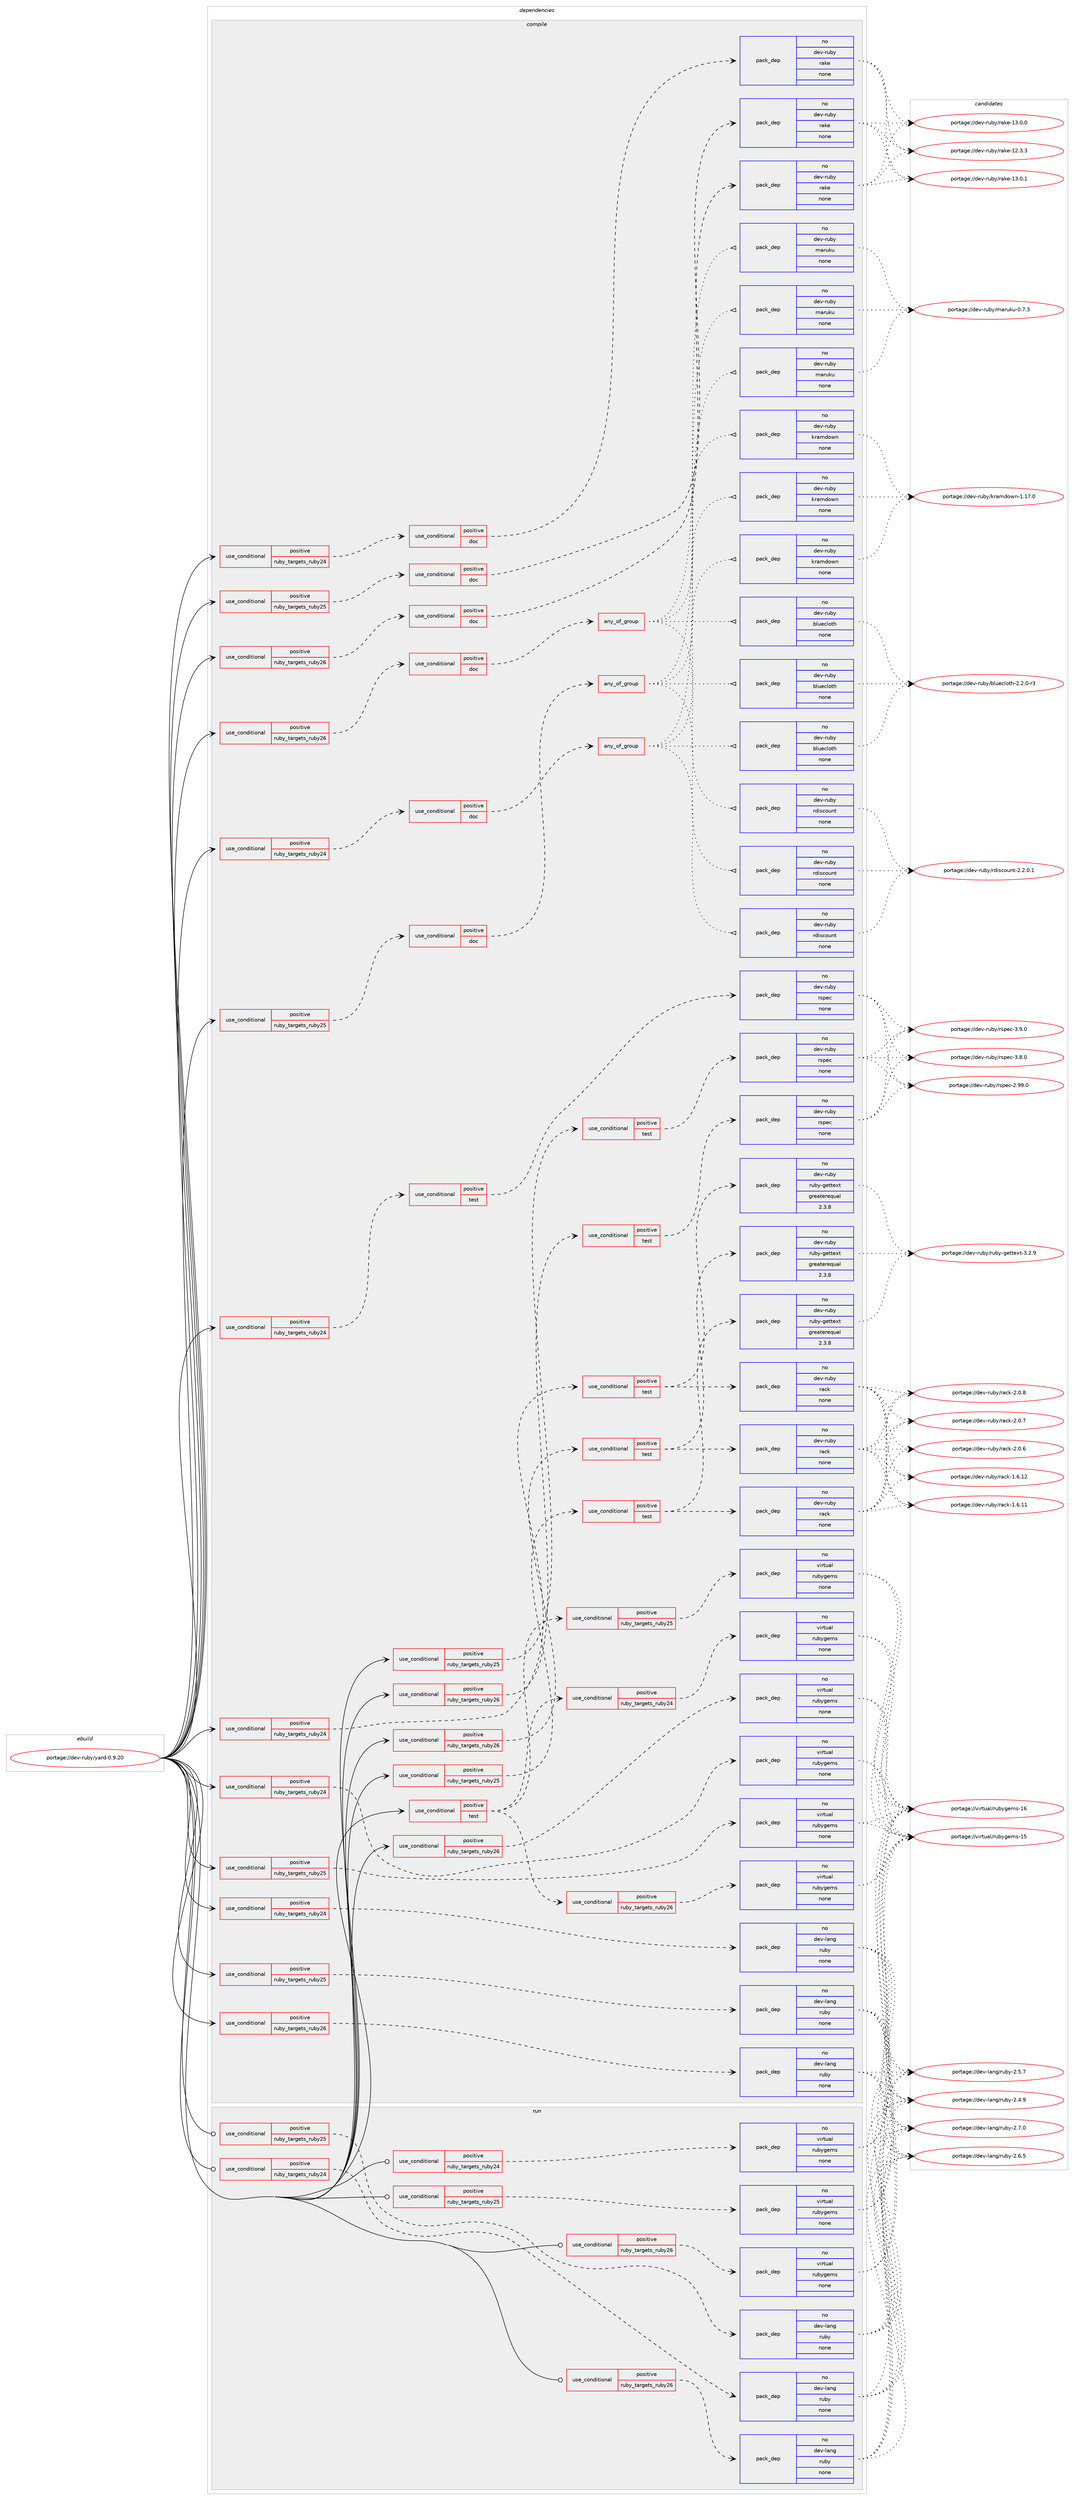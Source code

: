 digraph prolog {

# *************
# Graph options
# *************

newrank=true;
concentrate=true;
compound=true;
graph [rankdir=LR,fontname=Helvetica,fontsize=10,ranksep=1.5];#, ranksep=2.5, nodesep=0.2];
edge  [arrowhead=vee];
node  [fontname=Helvetica,fontsize=10];

# **********
# The ebuild
# **********

subgraph cluster_leftcol {
color=gray;
rank=same;
label=<<i>ebuild</i>>;
id [label="portage://dev-ruby/yard-0.9.20", color=red, width=4, href="../dev-ruby/yard-0.9.20.svg"];
}

# ****************
# The dependencies
# ****************

subgraph cluster_midcol {
color=gray;
label=<<i>dependencies</i>>;
subgraph cluster_compile {
fillcolor="#eeeeee";
style=filled;
label=<<i>compile</i>>;
subgraph cond64117 {
dependency309591 [label=<<TABLE BORDER="0" CELLBORDER="1" CELLSPACING="0" CELLPADDING="4"><TR><TD ROWSPAN="3" CELLPADDING="10">use_conditional</TD></TR><TR><TD>positive</TD></TR><TR><TD>ruby_targets_ruby24</TD></TR></TABLE>>, shape=none, color=red];
subgraph cond64118 {
dependency309592 [label=<<TABLE BORDER="0" CELLBORDER="1" CELLSPACING="0" CELLPADDING="4"><TR><TD ROWSPAN="3" CELLPADDING="10">use_conditional</TD></TR><TR><TD>positive</TD></TR><TR><TD>doc</TD></TR></TABLE>>, shape=none, color=red];
subgraph any4524 {
dependency309593 [label=<<TABLE BORDER="0" CELLBORDER="1" CELLSPACING="0" CELLPADDING="4"><TR><TD CELLPADDING="10">any_of_group</TD></TR></TABLE>>, shape=none, color=red];subgraph pack240746 {
dependency309594 [label=<<TABLE BORDER="0" CELLBORDER="1" CELLSPACING="0" CELLPADDING="4" WIDTH="220"><TR><TD ROWSPAN="6" CELLPADDING="30">pack_dep</TD></TR><TR><TD WIDTH="110">no</TD></TR><TR><TD>dev-ruby</TD></TR><TR><TD>maruku</TD></TR><TR><TD>none</TD></TR><TR><TD></TD></TR></TABLE>>, shape=none, color=blue];
}
dependency309593:e -> dependency309594:w [weight=20,style="dotted",arrowhead="oinv"];
subgraph pack240747 {
dependency309595 [label=<<TABLE BORDER="0" CELLBORDER="1" CELLSPACING="0" CELLPADDING="4" WIDTH="220"><TR><TD ROWSPAN="6" CELLPADDING="30">pack_dep</TD></TR><TR><TD WIDTH="110">no</TD></TR><TR><TD>dev-ruby</TD></TR><TR><TD>rdiscount</TD></TR><TR><TD>none</TD></TR><TR><TD></TD></TR></TABLE>>, shape=none, color=blue];
}
dependency309593:e -> dependency309595:w [weight=20,style="dotted",arrowhead="oinv"];
subgraph pack240748 {
dependency309596 [label=<<TABLE BORDER="0" CELLBORDER="1" CELLSPACING="0" CELLPADDING="4" WIDTH="220"><TR><TD ROWSPAN="6" CELLPADDING="30">pack_dep</TD></TR><TR><TD WIDTH="110">no</TD></TR><TR><TD>dev-ruby</TD></TR><TR><TD>bluecloth</TD></TR><TR><TD>none</TD></TR><TR><TD></TD></TR></TABLE>>, shape=none, color=blue];
}
dependency309593:e -> dependency309596:w [weight=20,style="dotted",arrowhead="oinv"];
subgraph pack240749 {
dependency309597 [label=<<TABLE BORDER="0" CELLBORDER="1" CELLSPACING="0" CELLPADDING="4" WIDTH="220"><TR><TD ROWSPAN="6" CELLPADDING="30">pack_dep</TD></TR><TR><TD WIDTH="110">no</TD></TR><TR><TD>dev-ruby</TD></TR><TR><TD>kramdown</TD></TR><TR><TD>none</TD></TR><TR><TD></TD></TR></TABLE>>, shape=none, color=blue];
}
dependency309593:e -> dependency309597:w [weight=20,style="dotted",arrowhead="oinv"];
}
dependency309592:e -> dependency309593:w [weight=20,style="dashed",arrowhead="vee"];
}
dependency309591:e -> dependency309592:w [weight=20,style="dashed",arrowhead="vee"];
}
id:e -> dependency309591:w [weight=20,style="solid",arrowhead="vee"];
subgraph cond64119 {
dependency309598 [label=<<TABLE BORDER="0" CELLBORDER="1" CELLSPACING="0" CELLPADDING="4"><TR><TD ROWSPAN="3" CELLPADDING="10">use_conditional</TD></TR><TR><TD>positive</TD></TR><TR><TD>ruby_targets_ruby24</TD></TR></TABLE>>, shape=none, color=red];
subgraph cond64120 {
dependency309599 [label=<<TABLE BORDER="0" CELLBORDER="1" CELLSPACING="0" CELLPADDING="4"><TR><TD ROWSPAN="3" CELLPADDING="10">use_conditional</TD></TR><TR><TD>positive</TD></TR><TR><TD>doc</TD></TR></TABLE>>, shape=none, color=red];
subgraph pack240750 {
dependency309600 [label=<<TABLE BORDER="0" CELLBORDER="1" CELLSPACING="0" CELLPADDING="4" WIDTH="220"><TR><TD ROWSPAN="6" CELLPADDING="30">pack_dep</TD></TR><TR><TD WIDTH="110">no</TD></TR><TR><TD>dev-ruby</TD></TR><TR><TD>rake</TD></TR><TR><TD>none</TD></TR><TR><TD></TD></TR></TABLE>>, shape=none, color=blue];
}
dependency309599:e -> dependency309600:w [weight=20,style="dashed",arrowhead="vee"];
}
dependency309598:e -> dependency309599:w [weight=20,style="dashed",arrowhead="vee"];
}
id:e -> dependency309598:w [weight=20,style="solid",arrowhead="vee"];
subgraph cond64121 {
dependency309601 [label=<<TABLE BORDER="0" CELLBORDER="1" CELLSPACING="0" CELLPADDING="4"><TR><TD ROWSPAN="3" CELLPADDING="10">use_conditional</TD></TR><TR><TD>positive</TD></TR><TR><TD>ruby_targets_ruby24</TD></TR></TABLE>>, shape=none, color=red];
subgraph cond64122 {
dependency309602 [label=<<TABLE BORDER="0" CELLBORDER="1" CELLSPACING="0" CELLPADDING="4"><TR><TD ROWSPAN="3" CELLPADDING="10">use_conditional</TD></TR><TR><TD>positive</TD></TR><TR><TD>test</TD></TR></TABLE>>, shape=none, color=red];
subgraph pack240751 {
dependency309603 [label=<<TABLE BORDER="0" CELLBORDER="1" CELLSPACING="0" CELLPADDING="4" WIDTH="220"><TR><TD ROWSPAN="6" CELLPADDING="30">pack_dep</TD></TR><TR><TD WIDTH="110">no</TD></TR><TR><TD>dev-ruby</TD></TR><TR><TD>rspec</TD></TR><TR><TD>none</TD></TR><TR><TD></TD></TR></TABLE>>, shape=none, color=blue];
}
dependency309602:e -> dependency309603:w [weight=20,style="dashed",arrowhead="vee"];
}
dependency309601:e -> dependency309602:w [weight=20,style="dashed",arrowhead="vee"];
}
id:e -> dependency309601:w [weight=20,style="solid",arrowhead="vee"];
subgraph cond64123 {
dependency309604 [label=<<TABLE BORDER="0" CELLBORDER="1" CELLSPACING="0" CELLPADDING="4"><TR><TD ROWSPAN="3" CELLPADDING="10">use_conditional</TD></TR><TR><TD>positive</TD></TR><TR><TD>ruby_targets_ruby24</TD></TR></TABLE>>, shape=none, color=red];
subgraph cond64124 {
dependency309605 [label=<<TABLE BORDER="0" CELLBORDER="1" CELLSPACING="0" CELLPADDING="4"><TR><TD ROWSPAN="3" CELLPADDING="10">use_conditional</TD></TR><TR><TD>positive</TD></TR><TR><TD>test</TD></TR></TABLE>>, shape=none, color=red];
subgraph pack240752 {
dependency309606 [label=<<TABLE BORDER="0" CELLBORDER="1" CELLSPACING="0" CELLPADDING="4" WIDTH="220"><TR><TD ROWSPAN="6" CELLPADDING="30">pack_dep</TD></TR><TR><TD WIDTH="110">no</TD></TR><TR><TD>dev-ruby</TD></TR><TR><TD>ruby-gettext</TD></TR><TR><TD>greaterequal</TD></TR><TR><TD>2.3.8</TD></TR></TABLE>>, shape=none, color=blue];
}
dependency309605:e -> dependency309606:w [weight=20,style="dashed",arrowhead="vee"];
subgraph pack240753 {
dependency309607 [label=<<TABLE BORDER="0" CELLBORDER="1" CELLSPACING="0" CELLPADDING="4" WIDTH="220"><TR><TD ROWSPAN="6" CELLPADDING="30">pack_dep</TD></TR><TR><TD WIDTH="110">no</TD></TR><TR><TD>dev-ruby</TD></TR><TR><TD>rack</TD></TR><TR><TD>none</TD></TR><TR><TD></TD></TR></TABLE>>, shape=none, color=blue];
}
dependency309605:e -> dependency309607:w [weight=20,style="dashed",arrowhead="vee"];
}
dependency309604:e -> dependency309605:w [weight=20,style="dashed",arrowhead="vee"];
}
id:e -> dependency309604:w [weight=20,style="solid",arrowhead="vee"];
subgraph cond64125 {
dependency309608 [label=<<TABLE BORDER="0" CELLBORDER="1" CELLSPACING="0" CELLPADDING="4"><TR><TD ROWSPAN="3" CELLPADDING="10">use_conditional</TD></TR><TR><TD>positive</TD></TR><TR><TD>ruby_targets_ruby24</TD></TR></TABLE>>, shape=none, color=red];
subgraph pack240754 {
dependency309609 [label=<<TABLE BORDER="0" CELLBORDER="1" CELLSPACING="0" CELLPADDING="4" WIDTH="220"><TR><TD ROWSPAN="6" CELLPADDING="30">pack_dep</TD></TR><TR><TD WIDTH="110">no</TD></TR><TR><TD>dev-lang</TD></TR><TR><TD>ruby</TD></TR><TR><TD>none</TD></TR><TR><TD></TD></TR></TABLE>>, shape=none, color=blue];
}
dependency309608:e -> dependency309609:w [weight=20,style="dashed",arrowhead="vee"];
}
id:e -> dependency309608:w [weight=20,style="solid",arrowhead="vee"];
subgraph cond64126 {
dependency309610 [label=<<TABLE BORDER="0" CELLBORDER="1" CELLSPACING="0" CELLPADDING="4"><TR><TD ROWSPAN="3" CELLPADDING="10">use_conditional</TD></TR><TR><TD>positive</TD></TR><TR><TD>ruby_targets_ruby24</TD></TR></TABLE>>, shape=none, color=red];
subgraph pack240755 {
dependency309611 [label=<<TABLE BORDER="0" CELLBORDER="1" CELLSPACING="0" CELLPADDING="4" WIDTH="220"><TR><TD ROWSPAN="6" CELLPADDING="30">pack_dep</TD></TR><TR><TD WIDTH="110">no</TD></TR><TR><TD>virtual</TD></TR><TR><TD>rubygems</TD></TR><TR><TD>none</TD></TR><TR><TD></TD></TR></TABLE>>, shape=none, color=blue];
}
dependency309610:e -> dependency309611:w [weight=20,style="dashed",arrowhead="vee"];
}
id:e -> dependency309610:w [weight=20,style="solid",arrowhead="vee"];
subgraph cond64127 {
dependency309612 [label=<<TABLE BORDER="0" CELLBORDER="1" CELLSPACING="0" CELLPADDING="4"><TR><TD ROWSPAN="3" CELLPADDING="10">use_conditional</TD></TR><TR><TD>positive</TD></TR><TR><TD>ruby_targets_ruby25</TD></TR></TABLE>>, shape=none, color=red];
subgraph cond64128 {
dependency309613 [label=<<TABLE BORDER="0" CELLBORDER="1" CELLSPACING="0" CELLPADDING="4"><TR><TD ROWSPAN="3" CELLPADDING="10">use_conditional</TD></TR><TR><TD>positive</TD></TR><TR><TD>doc</TD></TR></TABLE>>, shape=none, color=red];
subgraph any4525 {
dependency309614 [label=<<TABLE BORDER="0" CELLBORDER="1" CELLSPACING="0" CELLPADDING="4"><TR><TD CELLPADDING="10">any_of_group</TD></TR></TABLE>>, shape=none, color=red];subgraph pack240756 {
dependency309615 [label=<<TABLE BORDER="0" CELLBORDER="1" CELLSPACING="0" CELLPADDING="4" WIDTH="220"><TR><TD ROWSPAN="6" CELLPADDING="30">pack_dep</TD></TR><TR><TD WIDTH="110">no</TD></TR><TR><TD>dev-ruby</TD></TR><TR><TD>maruku</TD></TR><TR><TD>none</TD></TR><TR><TD></TD></TR></TABLE>>, shape=none, color=blue];
}
dependency309614:e -> dependency309615:w [weight=20,style="dotted",arrowhead="oinv"];
subgraph pack240757 {
dependency309616 [label=<<TABLE BORDER="0" CELLBORDER="1" CELLSPACING="0" CELLPADDING="4" WIDTH="220"><TR><TD ROWSPAN="6" CELLPADDING="30">pack_dep</TD></TR><TR><TD WIDTH="110">no</TD></TR><TR><TD>dev-ruby</TD></TR><TR><TD>rdiscount</TD></TR><TR><TD>none</TD></TR><TR><TD></TD></TR></TABLE>>, shape=none, color=blue];
}
dependency309614:e -> dependency309616:w [weight=20,style="dotted",arrowhead="oinv"];
subgraph pack240758 {
dependency309617 [label=<<TABLE BORDER="0" CELLBORDER="1" CELLSPACING="0" CELLPADDING="4" WIDTH="220"><TR><TD ROWSPAN="6" CELLPADDING="30">pack_dep</TD></TR><TR><TD WIDTH="110">no</TD></TR><TR><TD>dev-ruby</TD></TR><TR><TD>bluecloth</TD></TR><TR><TD>none</TD></TR><TR><TD></TD></TR></TABLE>>, shape=none, color=blue];
}
dependency309614:e -> dependency309617:w [weight=20,style="dotted",arrowhead="oinv"];
subgraph pack240759 {
dependency309618 [label=<<TABLE BORDER="0" CELLBORDER="1" CELLSPACING="0" CELLPADDING="4" WIDTH="220"><TR><TD ROWSPAN="6" CELLPADDING="30">pack_dep</TD></TR><TR><TD WIDTH="110">no</TD></TR><TR><TD>dev-ruby</TD></TR><TR><TD>kramdown</TD></TR><TR><TD>none</TD></TR><TR><TD></TD></TR></TABLE>>, shape=none, color=blue];
}
dependency309614:e -> dependency309618:w [weight=20,style="dotted",arrowhead="oinv"];
}
dependency309613:e -> dependency309614:w [weight=20,style="dashed",arrowhead="vee"];
}
dependency309612:e -> dependency309613:w [weight=20,style="dashed",arrowhead="vee"];
}
id:e -> dependency309612:w [weight=20,style="solid",arrowhead="vee"];
subgraph cond64129 {
dependency309619 [label=<<TABLE BORDER="0" CELLBORDER="1" CELLSPACING="0" CELLPADDING="4"><TR><TD ROWSPAN="3" CELLPADDING="10">use_conditional</TD></TR><TR><TD>positive</TD></TR><TR><TD>ruby_targets_ruby25</TD></TR></TABLE>>, shape=none, color=red];
subgraph cond64130 {
dependency309620 [label=<<TABLE BORDER="0" CELLBORDER="1" CELLSPACING="0" CELLPADDING="4"><TR><TD ROWSPAN="3" CELLPADDING="10">use_conditional</TD></TR><TR><TD>positive</TD></TR><TR><TD>doc</TD></TR></TABLE>>, shape=none, color=red];
subgraph pack240760 {
dependency309621 [label=<<TABLE BORDER="0" CELLBORDER="1" CELLSPACING="0" CELLPADDING="4" WIDTH="220"><TR><TD ROWSPAN="6" CELLPADDING="30">pack_dep</TD></TR><TR><TD WIDTH="110">no</TD></TR><TR><TD>dev-ruby</TD></TR><TR><TD>rake</TD></TR><TR><TD>none</TD></TR><TR><TD></TD></TR></TABLE>>, shape=none, color=blue];
}
dependency309620:e -> dependency309621:w [weight=20,style="dashed",arrowhead="vee"];
}
dependency309619:e -> dependency309620:w [weight=20,style="dashed",arrowhead="vee"];
}
id:e -> dependency309619:w [weight=20,style="solid",arrowhead="vee"];
subgraph cond64131 {
dependency309622 [label=<<TABLE BORDER="0" CELLBORDER="1" CELLSPACING="0" CELLPADDING="4"><TR><TD ROWSPAN="3" CELLPADDING="10">use_conditional</TD></TR><TR><TD>positive</TD></TR><TR><TD>ruby_targets_ruby25</TD></TR></TABLE>>, shape=none, color=red];
subgraph cond64132 {
dependency309623 [label=<<TABLE BORDER="0" CELLBORDER="1" CELLSPACING="0" CELLPADDING="4"><TR><TD ROWSPAN="3" CELLPADDING="10">use_conditional</TD></TR><TR><TD>positive</TD></TR><TR><TD>test</TD></TR></TABLE>>, shape=none, color=red];
subgraph pack240761 {
dependency309624 [label=<<TABLE BORDER="0" CELLBORDER="1" CELLSPACING="0" CELLPADDING="4" WIDTH="220"><TR><TD ROWSPAN="6" CELLPADDING="30">pack_dep</TD></TR><TR><TD WIDTH="110">no</TD></TR><TR><TD>dev-ruby</TD></TR><TR><TD>rspec</TD></TR><TR><TD>none</TD></TR><TR><TD></TD></TR></TABLE>>, shape=none, color=blue];
}
dependency309623:e -> dependency309624:w [weight=20,style="dashed",arrowhead="vee"];
}
dependency309622:e -> dependency309623:w [weight=20,style="dashed",arrowhead="vee"];
}
id:e -> dependency309622:w [weight=20,style="solid",arrowhead="vee"];
subgraph cond64133 {
dependency309625 [label=<<TABLE BORDER="0" CELLBORDER="1" CELLSPACING="0" CELLPADDING="4"><TR><TD ROWSPAN="3" CELLPADDING="10">use_conditional</TD></TR><TR><TD>positive</TD></TR><TR><TD>ruby_targets_ruby25</TD></TR></TABLE>>, shape=none, color=red];
subgraph cond64134 {
dependency309626 [label=<<TABLE BORDER="0" CELLBORDER="1" CELLSPACING="0" CELLPADDING="4"><TR><TD ROWSPAN="3" CELLPADDING="10">use_conditional</TD></TR><TR><TD>positive</TD></TR><TR><TD>test</TD></TR></TABLE>>, shape=none, color=red];
subgraph pack240762 {
dependency309627 [label=<<TABLE BORDER="0" CELLBORDER="1" CELLSPACING="0" CELLPADDING="4" WIDTH="220"><TR><TD ROWSPAN="6" CELLPADDING="30">pack_dep</TD></TR><TR><TD WIDTH="110">no</TD></TR><TR><TD>dev-ruby</TD></TR><TR><TD>ruby-gettext</TD></TR><TR><TD>greaterequal</TD></TR><TR><TD>2.3.8</TD></TR></TABLE>>, shape=none, color=blue];
}
dependency309626:e -> dependency309627:w [weight=20,style="dashed",arrowhead="vee"];
subgraph pack240763 {
dependency309628 [label=<<TABLE BORDER="0" CELLBORDER="1" CELLSPACING="0" CELLPADDING="4" WIDTH="220"><TR><TD ROWSPAN="6" CELLPADDING="30">pack_dep</TD></TR><TR><TD WIDTH="110">no</TD></TR><TR><TD>dev-ruby</TD></TR><TR><TD>rack</TD></TR><TR><TD>none</TD></TR><TR><TD></TD></TR></TABLE>>, shape=none, color=blue];
}
dependency309626:e -> dependency309628:w [weight=20,style="dashed",arrowhead="vee"];
}
dependency309625:e -> dependency309626:w [weight=20,style="dashed",arrowhead="vee"];
}
id:e -> dependency309625:w [weight=20,style="solid",arrowhead="vee"];
subgraph cond64135 {
dependency309629 [label=<<TABLE BORDER="0" CELLBORDER="1" CELLSPACING="0" CELLPADDING="4"><TR><TD ROWSPAN="3" CELLPADDING="10">use_conditional</TD></TR><TR><TD>positive</TD></TR><TR><TD>ruby_targets_ruby25</TD></TR></TABLE>>, shape=none, color=red];
subgraph pack240764 {
dependency309630 [label=<<TABLE BORDER="0" CELLBORDER="1" CELLSPACING="0" CELLPADDING="4" WIDTH="220"><TR><TD ROWSPAN="6" CELLPADDING="30">pack_dep</TD></TR><TR><TD WIDTH="110">no</TD></TR><TR><TD>dev-lang</TD></TR><TR><TD>ruby</TD></TR><TR><TD>none</TD></TR><TR><TD></TD></TR></TABLE>>, shape=none, color=blue];
}
dependency309629:e -> dependency309630:w [weight=20,style="dashed",arrowhead="vee"];
}
id:e -> dependency309629:w [weight=20,style="solid",arrowhead="vee"];
subgraph cond64136 {
dependency309631 [label=<<TABLE BORDER="0" CELLBORDER="1" CELLSPACING="0" CELLPADDING="4"><TR><TD ROWSPAN="3" CELLPADDING="10">use_conditional</TD></TR><TR><TD>positive</TD></TR><TR><TD>ruby_targets_ruby25</TD></TR></TABLE>>, shape=none, color=red];
subgraph pack240765 {
dependency309632 [label=<<TABLE BORDER="0" CELLBORDER="1" CELLSPACING="0" CELLPADDING="4" WIDTH="220"><TR><TD ROWSPAN="6" CELLPADDING="30">pack_dep</TD></TR><TR><TD WIDTH="110">no</TD></TR><TR><TD>virtual</TD></TR><TR><TD>rubygems</TD></TR><TR><TD>none</TD></TR><TR><TD></TD></TR></TABLE>>, shape=none, color=blue];
}
dependency309631:e -> dependency309632:w [weight=20,style="dashed",arrowhead="vee"];
}
id:e -> dependency309631:w [weight=20,style="solid",arrowhead="vee"];
subgraph cond64137 {
dependency309633 [label=<<TABLE BORDER="0" CELLBORDER="1" CELLSPACING="0" CELLPADDING="4"><TR><TD ROWSPAN="3" CELLPADDING="10">use_conditional</TD></TR><TR><TD>positive</TD></TR><TR><TD>ruby_targets_ruby26</TD></TR></TABLE>>, shape=none, color=red];
subgraph cond64138 {
dependency309634 [label=<<TABLE BORDER="0" CELLBORDER="1" CELLSPACING="0" CELLPADDING="4"><TR><TD ROWSPAN="3" CELLPADDING="10">use_conditional</TD></TR><TR><TD>positive</TD></TR><TR><TD>doc</TD></TR></TABLE>>, shape=none, color=red];
subgraph any4526 {
dependency309635 [label=<<TABLE BORDER="0" CELLBORDER="1" CELLSPACING="0" CELLPADDING="4"><TR><TD CELLPADDING="10">any_of_group</TD></TR></TABLE>>, shape=none, color=red];subgraph pack240766 {
dependency309636 [label=<<TABLE BORDER="0" CELLBORDER="1" CELLSPACING="0" CELLPADDING="4" WIDTH="220"><TR><TD ROWSPAN="6" CELLPADDING="30">pack_dep</TD></TR><TR><TD WIDTH="110">no</TD></TR><TR><TD>dev-ruby</TD></TR><TR><TD>maruku</TD></TR><TR><TD>none</TD></TR><TR><TD></TD></TR></TABLE>>, shape=none, color=blue];
}
dependency309635:e -> dependency309636:w [weight=20,style="dotted",arrowhead="oinv"];
subgraph pack240767 {
dependency309637 [label=<<TABLE BORDER="0" CELLBORDER="1" CELLSPACING="0" CELLPADDING="4" WIDTH="220"><TR><TD ROWSPAN="6" CELLPADDING="30">pack_dep</TD></TR><TR><TD WIDTH="110">no</TD></TR><TR><TD>dev-ruby</TD></TR><TR><TD>rdiscount</TD></TR><TR><TD>none</TD></TR><TR><TD></TD></TR></TABLE>>, shape=none, color=blue];
}
dependency309635:e -> dependency309637:w [weight=20,style="dotted",arrowhead="oinv"];
subgraph pack240768 {
dependency309638 [label=<<TABLE BORDER="0" CELLBORDER="1" CELLSPACING="0" CELLPADDING="4" WIDTH="220"><TR><TD ROWSPAN="6" CELLPADDING="30">pack_dep</TD></TR><TR><TD WIDTH="110">no</TD></TR><TR><TD>dev-ruby</TD></TR><TR><TD>bluecloth</TD></TR><TR><TD>none</TD></TR><TR><TD></TD></TR></TABLE>>, shape=none, color=blue];
}
dependency309635:e -> dependency309638:w [weight=20,style="dotted",arrowhead="oinv"];
subgraph pack240769 {
dependency309639 [label=<<TABLE BORDER="0" CELLBORDER="1" CELLSPACING="0" CELLPADDING="4" WIDTH="220"><TR><TD ROWSPAN="6" CELLPADDING="30">pack_dep</TD></TR><TR><TD WIDTH="110">no</TD></TR><TR><TD>dev-ruby</TD></TR><TR><TD>kramdown</TD></TR><TR><TD>none</TD></TR><TR><TD></TD></TR></TABLE>>, shape=none, color=blue];
}
dependency309635:e -> dependency309639:w [weight=20,style="dotted",arrowhead="oinv"];
}
dependency309634:e -> dependency309635:w [weight=20,style="dashed",arrowhead="vee"];
}
dependency309633:e -> dependency309634:w [weight=20,style="dashed",arrowhead="vee"];
}
id:e -> dependency309633:w [weight=20,style="solid",arrowhead="vee"];
subgraph cond64139 {
dependency309640 [label=<<TABLE BORDER="0" CELLBORDER="1" CELLSPACING="0" CELLPADDING="4"><TR><TD ROWSPAN="3" CELLPADDING="10">use_conditional</TD></TR><TR><TD>positive</TD></TR><TR><TD>ruby_targets_ruby26</TD></TR></TABLE>>, shape=none, color=red];
subgraph cond64140 {
dependency309641 [label=<<TABLE BORDER="0" CELLBORDER="1" CELLSPACING="0" CELLPADDING="4"><TR><TD ROWSPAN="3" CELLPADDING="10">use_conditional</TD></TR><TR><TD>positive</TD></TR><TR><TD>doc</TD></TR></TABLE>>, shape=none, color=red];
subgraph pack240770 {
dependency309642 [label=<<TABLE BORDER="0" CELLBORDER="1" CELLSPACING="0" CELLPADDING="4" WIDTH="220"><TR><TD ROWSPAN="6" CELLPADDING="30">pack_dep</TD></TR><TR><TD WIDTH="110">no</TD></TR><TR><TD>dev-ruby</TD></TR><TR><TD>rake</TD></TR><TR><TD>none</TD></TR><TR><TD></TD></TR></TABLE>>, shape=none, color=blue];
}
dependency309641:e -> dependency309642:w [weight=20,style="dashed",arrowhead="vee"];
}
dependency309640:e -> dependency309641:w [weight=20,style="dashed",arrowhead="vee"];
}
id:e -> dependency309640:w [weight=20,style="solid",arrowhead="vee"];
subgraph cond64141 {
dependency309643 [label=<<TABLE BORDER="0" CELLBORDER="1" CELLSPACING="0" CELLPADDING="4"><TR><TD ROWSPAN="3" CELLPADDING="10">use_conditional</TD></TR><TR><TD>positive</TD></TR><TR><TD>ruby_targets_ruby26</TD></TR></TABLE>>, shape=none, color=red];
subgraph cond64142 {
dependency309644 [label=<<TABLE BORDER="0" CELLBORDER="1" CELLSPACING="0" CELLPADDING="4"><TR><TD ROWSPAN="3" CELLPADDING="10">use_conditional</TD></TR><TR><TD>positive</TD></TR><TR><TD>test</TD></TR></TABLE>>, shape=none, color=red];
subgraph pack240771 {
dependency309645 [label=<<TABLE BORDER="0" CELLBORDER="1" CELLSPACING="0" CELLPADDING="4" WIDTH="220"><TR><TD ROWSPAN="6" CELLPADDING="30">pack_dep</TD></TR><TR><TD WIDTH="110">no</TD></TR><TR><TD>dev-ruby</TD></TR><TR><TD>rspec</TD></TR><TR><TD>none</TD></TR><TR><TD></TD></TR></TABLE>>, shape=none, color=blue];
}
dependency309644:e -> dependency309645:w [weight=20,style="dashed",arrowhead="vee"];
}
dependency309643:e -> dependency309644:w [weight=20,style="dashed",arrowhead="vee"];
}
id:e -> dependency309643:w [weight=20,style="solid",arrowhead="vee"];
subgraph cond64143 {
dependency309646 [label=<<TABLE BORDER="0" CELLBORDER="1" CELLSPACING="0" CELLPADDING="4"><TR><TD ROWSPAN="3" CELLPADDING="10">use_conditional</TD></TR><TR><TD>positive</TD></TR><TR><TD>ruby_targets_ruby26</TD></TR></TABLE>>, shape=none, color=red];
subgraph cond64144 {
dependency309647 [label=<<TABLE BORDER="0" CELLBORDER="1" CELLSPACING="0" CELLPADDING="4"><TR><TD ROWSPAN="3" CELLPADDING="10">use_conditional</TD></TR><TR><TD>positive</TD></TR><TR><TD>test</TD></TR></TABLE>>, shape=none, color=red];
subgraph pack240772 {
dependency309648 [label=<<TABLE BORDER="0" CELLBORDER="1" CELLSPACING="0" CELLPADDING="4" WIDTH="220"><TR><TD ROWSPAN="6" CELLPADDING="30">pack_dep</TD></TR><TR><TD WIDTH="110">no</TD></TR><TR><TD>dev-ruby</TD></TR><TR><TD>ruby-gettext</TD></TR><TR><TD>greaterequal</TD></TR><TR><TD>2.3.8</TD></TR></TABLE>>, shape=none, color=blue];
}
dependency309647:e -> dependency309648:w [weight=20,style="dashed",arrowhead="vee"];
subgraph pack240773 {
dependency309649 [label=<<TABLE BORDER="0" CELLBORDER="1" CELLSPACING="0" CELLPADDING="4" WIDTH="220"><TR><TD ROWSPAN="6" CELLPADDING="30">pack_dep</TD></TR><TR><TD WIDTH="110">no</TD></TR><TR><TD>dev-ruby</TD></TR><TR><TD>rack</TD></TR><TR><TD>none</TD></TR><TR><TD></TD></TR></TABLE>>, shape=none, color=blue];
}
dependency309647:e -> dependency309649:w [weight=20,style="dashed",arrowhead="vee"];
}
dependency309646:e -> dependency309647:w [weight=20,style="dashed",arrowhead="vee"];
}
id:e -> dependency309646:w [weight=20,style="solid",arrowhead="vee"];
subgraph cond64145 {
dependency309650 [label=<<TABLE BORDER="0" CELLBORDER="1" CELLSPACING="0" CELLPADDING="4"><TR><TD ROWSPAN="3" CELLPADDING="10">use_conditional</TD></TR><TR><TD>positive</TD></TR><TR><TD>ruby_targets_ruby26</TD></TR></TABLE>>, shape=none, color=red];
subgraph pack240774 {
dependency309651 [label=<<TABLE BORDER="0" CELLBORDER="1" CELLSPACING="0" CELLPADDING="4" WIDTH="220"><TR><TD ROWSPAN="6" CELLPADDING="30">pack_dep</TD></TR><TR><TD WIDTH="110">no</TD></TR><TR><TD>dev-lang</TD></TR><TR><TD>ruby</TD></TR><TR><TD>none</TD></TR><TR><TD></TD></TR></TABLE>>, shape=none, color=blue];
}
dependency309650:e -> dependency309651:w [weight=20,style="dashed",arrowhead="vee"];
}
id:e -> dependency309650:w [weight=20,style="solid",arrowhead="vee"];
subgraph cond64146 {
dependency309652 [label=<<TABLE BORDER="0" CELLBORDER="1" CELLSPACING="0" CELLPADDING="4"><TR><TD ROWSPAN="3" CELLPADDING="10">use_conditional</TD></TR><TR><TD>positive</TD></TR><TR><TD>ruby_targets_ruby26</TD></TR></TABLE>>, shape=none, color=red];
subgraph pack240775 {
dependency309653 [label=<<TABLE BORDER="0" CELLBORDER="1" CELLSPACING="0" CELLPADDING="4" WIDTH="220"><TR><TD ROWSPAN="6" CELLPADDING="30">pack_dep</TD></TR><TR><TD WIDTH="110">no</TD></TR><TR><TD>virtual</TD></TR><TR><TD>rubygems</TD></TR><TR><TD>none</TD></TR><TR><TD></TD></TR></TABLE>>, shape=none, color=blue];
}
dependency309652:e -> dependency309653:w [weight=20,style="dashed",arrowhead="vee"];
}
id:e -> dependency309652:w [weight=20,style="solid",arrowhead="vee"];
subgraph cond64147 {
dependency309654 [label=<<TABLE BORDER="0" CELLBORDER="1" CELLSPACING="0" CELLPADDING="4"><TR><TD ROWSPAN="3" CELLPADDING="10">use_conditional</TD></TR><TR><TD>positive</TD></TR><TR><TD>test</TD></TR></TABLE>>, shape=none, color=red];
subgraph cond64148 {
dependency309655 [label=<<TABLE BORDER="0" CELLBORDER="1" CELLSPACING="0" CELLPADDING="4"><TR><TD ROWSPAN="3" CELLPADDING="10">use_conditional</TD></TR><TR><TD>positive</TD></TR><TR><TD>ruby_targets_ruby24</TD></TR></TABLE>>, shape=none, color=red];
subgraph pack240776 {
dependency309656 [label=<<TABLE BORDER="0" CELLBORDER="1" CELLSPACING="0" CELLPADDING="4" WIDTH="220"><TR><TD ROWSPAN="6" CELLPADDING="30">pack_dep</TD></TR><TR><TD WIDTH="110">no</TD></TR><TR><TD>virtual</TD></TR><TR><TD>rubygems</TD></TR><TR><TD>none</TD></TR><TR><TD></TD></TR></TABLE>>, shape=none, color=blue];
}
dependency309655:e -> dependency309656:w [weight=20,style="dashed",arrowhead="vee"];
}
dependency309654:e -> dependency309655:w [weight=20,style="dashed",arrowhead="vee"];
subgraph cond64149 {
dependency309657 [label=<<TABLE BORDER="0" CELLBORDER="1" CELLSPACING="0" CELLPADDING="4"><TR><TD ROWSPAN="3" CELLPADDING="10">use_conditional</TD></TR><TR><TD>positive</TD></TR><TR><TD>ruby_targets_ruby25</TD></TR></TABLE>>, shape=none, color=red];
subgraph pack240777 {
dependency309658 [label=<<TABLE BORDER="0" CELLBORDER="1" CELLSPACING="0" CELLPADDING="4" WIDTH="220"><TR><TD ROWSPAN="6" CELLPADDING="30">pack_dep</TD></TR><TR><TD WIDTH="110">no</TD></TR><TR><TD>virtual</TD></TR><TR><TD>rubygems</TD></TR><TR><TD>none</TD></TR><TR><TD></TD></TR></TABLE>>, shape=none, color=blue];
}
dependency309657:e -> dependency309658:w [weight=20,style="dashed",arrowhead="vee"];
}
dependency309654:e -> dependency309657:w [weight=20,style="dashed",arrowhead="vee"];
subgraph cond64150 {
dependency309659 [label=<<TABLE BORDER="0" CELLBORDER="1" CELLSPACING="0" CELLPADDING="4"><TR><TD ROWSPAN="3" CELLPADDING="10">use_conditional</TD></TR><TR><TD>positive</TD></TR><TR><TD>ruby_targets_ruby26</TD></TR></TABLE>>, shape=none, color=red];
subgraph pack240778 {
dependency309660 [label=<<TABLE BORDER="0" CELLBORDER="1" CELLSPACING="0" CELLPADDING="4" WIDTH="220"><TR><TD ROWSPAN="6" CELLPADDING="30">pack_dep</TD></TR><TR><TD WIDTH="110">no</TD></TR><TR><TD>virtual</TD></TR><TR><TD>rubygems</TD></TR><TR><TD>none</TD></TR><TR><TD></TD></TR></TABLE>>, shape=none, color=blue];
}
dependency309659:e -> dependency309660:w [weight=20,style="dashed",arrowhead="vee"];
}
dependency309654:e -> dependency309659:w [weight=20,style="dashed",arrowhead="vee"];
}
id:e -> dependency309654:w [weight=20,style="solid",arrowhead="vee"];
}
subgraph cluster_compileandrun {
fillcolor="#eeeeee";
style=filled;
label=<<i>compile and run</i>>;
}
subgraph cluster_run {
fillcolor="#eeeeee";
style=filled;
label=<<i>run</i>>;
subgraph cond64151 {
dependency309661 [label=<<TABLE BORDER="0" CELLBORDER="1" CELLSPACING="0" CELLPADDING="4"><TR><TD ROWSPAN="3" CELLPADDING="10">use_conditional</TD></TR><TR><TD>positive</TD></TR><TR><TD>ruby_targets_ruby24</TD></TR></TABLE>>, shape=none, color=red];
subgraph pack240779 {
dependency309662 [label=<<TABLE BORDER="0" CELLBORDER="1" CELLSPACING="0" CELLPADDING="4" WIDTH="220"><TR><TD ROWSPAN="6" CELLPADDING="30">pack_dep</TD></TR><TR><TD WIDTH="110">no</TD></TR><TR><TD>dev-lang</TD></TR><TR><TD>ruby</TD></TR><TR><TD>none</TD></TR><TR><TD></TD></TR></TABLE>>, shape=none, color=blue];
}
dependency309661:e -> dependency309662:w [weight=20,style="dashed",arrowhead="vee"];
}
id:e -> dependency309661:w [weight=20,style="solid",arrowhead="odot"];
subgraph cond64152 {
dependency309663 [label=<<TABLE BORDER="0" CELLBORDER="1" CELLSPACING="0" CELLPADDING="4"><TR><TD ROWSPAN="3" CELLPADDING="10">use_conditional</TD></TR><TR><TD>positive</TD></TR><TR><TD>ruby_targets_ruby24</TD></TR></TABLE>>, shape=none, color=red];
subgraph pack240780 {
dependency309664 [label=<<TABLE BORDER="0" CELLBORDER="1" CELLSPACING="0" CELLPADDING="4" WIDTH="220"><TR><TD ROWSPAN="6" CELLPADDING="30">pack_dep</TD></TR><TR><TD WIDTH="110">no</TD></TR><TR><TD>virtual</TD></TR><TR><TD>rubygems</TD></TR><TR><TD>none</TD></TR><TR><TD></TD></TR></TABLE>>, shape=none, color=blue];
}
dependency309663:e -> dependency309664:w [weight=20,style="dashed",arrowhead="vee"];
}
id:e -> dependency309663:w [weight=20,style="solid",arrowhead="odot"];
subgraph cond64153 {
dependency309665 [label=<<TABLE BORDER="0" CELLBORDER="1" CELLSPACING="0" CELLPADDING="4"><TR><TD ROWSPAN="3" CELLPADDING="10">use_conditional</TD></TR><TR><TD>positive</TD></TR><TR><TD>ruby_targets_ruby25</TD></TR></TABLE>>, shape=none, color=red];
subgraph pack240781 {
dependency309666 [label=<<TABLE BORDER="0" CELLBORDER="1" CELLSPACING="0" CELLPADDING="4" WIDTH="220"><TR><TD ROWSPAN="6" CELLPADDING="30">pack_dep</TD></TR><TR><TD WIDTH="110">no</TD></TR><TR><TD>dev-lang</TD></TR><TR><TD>ruby</TD></TR><TR><TD>none</TD></TR><TR><TD></TD></TR></TABLE>>, shape=none, color=blue];
}
dependency309665:e -> dependency309666:w [weight=20,style="dashed",arrowhead="vee"];
}
id:e -> dependency309665:w [weight=20,style="solid",arrowhead="odot"];
subgraph cond64154 {
dependency309667 [label=<<TABLE BORDER="0" CELLBORDER="1" CELLSPACING="0" CELLPADDING="4"><TR><TD ROWSPAN="3" CELLPADDING="10">use_conditional</TD></TR><TR><TD>positive</TD></TR><TR><TD>ruby_targets_ruby25</TD></TR></TABLE>>, shape=none, color=red];
subgraph pack240782 {
dependency309668 [label=<<TABLE BORDER="0" CELLBORDER="1" CELLSPACING="0" CELLPADDING="4" WIDTH="220"><TR><TD ROWSPAN="6" CELLPADDING="30">pack_dep</TD></TR><TR><TD WIDTH="110">no</TD></TR><TR><TD>virtual</TD></TR><TR><TD>rubygems</TD></TR><TR><TD>none</TD></TR><TR><TD></TD></TR></TABLE>>, shape=none, color=blue];
}
dependency309667:e -> dependency309668:w [weight=20,style="dashed",arrowhead="vee"];
}
id:e -> dependency309667:w [weight=20,style="solid",arrowhead="odot"];
subgraph cond64155 {
dependency309669 [label=<<TABLE BORDER="0" CELLBORDER="1" CELLSPACING="0" CELLPADDING="4"><TR><TD ROWSPAN="3" CELLPADDING="10">use_conditional</TD></TR><TR><TD>positive</TD></TR><TR><TD>ruby_targets_ruby26</TD></TR></TABLE>>, shape=none, color=red];
subgraph pack240783 {
dependency309670 [label=<<TABLE BORDER="0" CELLBORDER="1" CELLSPACING="0" CELLPADDING="4" WIDTH="220"><TR><TD ROWSPAN="6" CELLPADDING="30">pack_dep</TD></TR><TR><TD WIDTH="110">no</TD></TR><TR><TD>dev-lang</TD></TR><TR><TD>ruby</TD></TR><TR><TD>none</TD></TR><TR><TD></TD></TR></TABLE>>, shape=none, color=blue];
}
dependency309669:e -> dependency309670:w [weight=20,style="dashed",arrowhead="vee"];
}
id:e -> dependency309669:w [weight=20,style="solid",arrowhead="odot"];
subgraph cond64156 {
dependency309671 [label=<<TABLE BORDER="0" CELLBORDER="1" CELLSPACING="0" CELLPADDING="4"><TR><TD ROWSPAN="3" CELLPADDING="10">use_conditional</TD></TR><TR><TD>positive</TD></TR><TR><TD>ruby_targets_ruby26</TD></TR></TABLE>>, shape=none, color=red];
subgraph pack240784 {
dependency309672 [label=<<TABLE BORDER="0" CELLBORDER="1" CELLSPACING="0" CELLPADDING="4" WIDTH="220"><TR><TD ROWSPAN="6" CELLPADDING="30">pack_dep</TD></TR><TR><TD WIDTH="110">no</TD></TR><TR><TD>virtual</TD></TR><TR><TD>rubygems</TD></TR><TR><TD>none</TD></TR><TR><TD></TD></TR></TABLE>>, shape=none, color=blue];
}
dependency309671:e -> dependency309672:w [weight=20,style="dashed",arrowhead="vee"];
}
id:e -> dependency309671:w [weight=20,style="solid",arrowhead="odot"];
}
}

# **************
# The candidates
# **************

subgraph cluster_choices {
rank=same;
color=gray;
label=<<i>candidates</i>>;

subgraph choice240746 {
color=black;
nodesep=1;
choice10010111845114117981214710997114117107117454846554651 [label="portage://dev-ruby/maruku-0.7.3", color=red, width=4,href="../dev-ruby/maruku-0.7.3.svg"];
dependency309594:e -> choice10010111845114117981214710997114117107117454846554651:w [style=dotted,weight="100"];
}
subgraph choice240747 {
color=black;
nodesep=1;
choice100101118451141179812147114100105115991111171101164550465046484649 [label="portage://dev-ruby/rdiscount-2.2.0.1", color=red, width=4,href="../dev-ruby/rdiscount-2.2.0.1.svg"];
dependency309595:e -> choice100101118451141179812147114100105115991111171101164550465046484649:w [style=dotted,weight="100"];
}
subgraph choice240748 {
color=black;
nodesep=1;
choice10010111845114117981214798108117101991081111161044550465046484511451 [label="portage://dev-ruby/bluecloth-2.2.0-r3", color=red, width=4,href="../dev-ruby/bluecloth-2.2.0-r3.svg"];
dependency309596:e -> choice10010111845114117981214798108117101991081111161044550465046484511451:w [style=dotted,weight="100"];
}
subgraph choice240749 {
color=black;
nodesep=1;
choice1001011184511411798121471071149710910011111911045494649554648 [label="portage://dev-ruby/kramdown-1.17.0", color=red, width=4,href="../dev-ruby/kramdown-1.17.0.svg"];
dependency309597:e -> choice1001011184511411798121471071149710910011111911045494649554648:w [style=dotted,weight="100"];
}
subgraph choice240750 {
color=black;
nodesep=1;
choice1001011184511411798121471149710710145495146484649 [label="portage://dev-ruby/rake-13.0.1", color=red, width=4,href="../dev-ruby/rake-13.0.1.svg"];
choice1001011184511411798121471149710710145495146484648 [label="portage://dev-ruby/rake-13.0.0", color=red, width=4,href="../dev-ruby/rake-13.0.0.svg"];
choice1001011184511411798121471149710710145495046514651 [label="portage://dev-ruby/rake-12.3.3", color=red, width=4,href="../dev-ruby/rake-12.3.3.svg"];
dependency309600:e -> choice1001011184511411798121471149710710145495146484649:w [style=dotted,weight="100"];
dependency309600:e -> choice1001011184511411798121471149710710145495146484648:w [style=dotted,weight="100"];
dependency309600:e -> choice1001011184511411798121471149710710145495046514651:w [style=dotted,weight="100"];
}
subgraph choice240751 {
color=black;
nodesep=1;
choice10010111845114117981214711411511210199455146574648 [label="portage://dev-ruby/rspec-3.9.0", color=red, width=4,href="../dev-ruby/rspec-3.9.0.svg"];
choice10010111845114117981214711411511210199455146564648 [label="portage://dev-ruby/rspec-3.8.0", color=red, width=4,href="../dev-ruby/rspec-3.8.0.svg"];
choice1001011184511411798121471141151121019945504657574648 [label="portage://dev-ruby/rspec-2.99.0", color=red, width=4,href="../dev-ruby/rspec-2.99.0.svg"];
dependency309603:e -> choice10010111845114117981214711411511210199455146574648:w [style=dotted,weight="100"];
dependency309603:e -> choice10010111845114117981214711411511210199455146564648:w [style=dotted,weight="100"];
dependency309603:e -> choice1001011184511411798121471141151121019945504657574648:w [style=dotted,weight="100"];
}
subgraph choice240752 {
color=black;
nodesep=1;
choice1001011184511411798121471141179812145103101116116101120116455146504657 [label="portage://dev-ruby/ruby-gettext-3.2.9", color=red, width=4,href="../dev-ruby/ruby-gettext-3.2.9.svg"];
dependency309606:e -> choice1001011184511411798121471141179812145103101116116101120116455146504657:w [style=dotted,weight="100"];
}
subgraph choice240753 {
color=black;
nodesep=1;
choice1001011184511411798121471149799107455046484656 [label="portage://dev-ruby/rack-2.0.8", color=red, width=4,href="../dev-ruby/rack-2.0.8.svg"];
choice1001011184511411798121471149799107455046484655 [label="portage://dev-ruby/rack-2.0.7", color=red, width=4,href="../dev-ruby/rack-2.0.7.svg"];
choice1001011184511411798121471149799107455046484654 [label="portage://dev-ruby/rack-2.0.6", color=red, width=4,href="../dev-ruby/rack-2.0.6.svg"];
choice100101118451141179812147114979910745494654464950 [label="portage://dev-ruby/rack-1.6.12", color=red, width=4,href="../dev-ruby/rack-1.6.12.svg"];
choice100101118451141179812147114979910745494654464949 [label="portage://dev-ruby/rack-1.6.11", color=red, width=4,href="../dev-ruby/rack-1.6.11.svg"];
dependency309607:e -> choice1001011184511411798121471149799107455046484656:w [style=dotted,weight="100"];
dependency309607:e -> choice1001011184511411798121471149799107455046484655:w [style=dotted,weight="100"];
dependency309607:e -> choice1001011184511411798121471149799107455046484654:w [style=dotted,weight="100"];
dependency309607:e -> choice100101118451141179812147114979910745494654464950:w [style=dotted,weight="100"];
dependency309607:e -> choice100101118451141179812147114979910745494654464949:w [style=dotted,weight="100"];
}
subgraph choice240754 {
color=black;
nodesep=1;
choice10010111845108971101034711411798121455046554648 [label="portage://dev-lang/ruby-2.7.0", color=red, width=4,href="../dev-lang/ruby-2.7.0.svg"];
choice10010111845108971101034711411798121455046544653 [label="portage://dev-lang/ruby-2.6.5", color=red, width=4,href="../dev-lang/ruby-2.6.5.svg"];
choice10010111845108971101034711411798121455046534655 [label="portage://dev-lang/ruby-2.5.7", color=red, width=4,href="../dev-lang/ruby-2.5.7.svg"];
choice10010111845108971101034711411798121455046524657 [label="portage://dev-lang/ruby-2.4.9", color=red, width=4,href="../dev-lang/ruby-2.4.9.svg"];
dependency309609:e -> choice10010111845108971101034711411798121455046554648:w [style=dotted,weight="100"];
dependency309609:e -> choice10010111845108971101034711411798121455046544653:w [style=dotted,weight="100"];
dependency309609:e -> choice10010111845108971101034711411798121455046534655:w [style=dotted,weight="100"];
dependency309609:e -> choice10010111845108971101034711411798121455046524657:w [style=dotted,weight="100"];
}
subgraph choice240755 {
color=black;
nodesep=1;
choice118105114116117971084711411798121103101109115454954 [label="portage://virtual/rubygems-16", color=red, width=4,href="../virtual/rubygems-16.svg"];
choice118105114116117971084711411798121103101109115454953 [label="portage://virtual/rubygems-15", color=red, width=4,href="../virtual/rubygems-15.svg"];
dependency309611:e -> choice118105114116117971084711411798121103101109115454954:w [style=dotted,weight="100"];
dependency309611:e -> choice118105114116117971084711411798121103101109115454953:w [style=dotted,weight="100"];
}
subgraph choice240756 {
color=black;
nodesep=1;
choice10010111845114117981214710997114117107117454846554651 [label="portage://dev-ruby/maruku-0.7.3", color=red, width=4,href="../dev-ruby/maruku-0.7.3.svg"];
dependency309615:e -> choice10010111845114117981214710997114117107117454846554651:w [style=dotted,weight="100"];
}
subgraph choice240757 {
color=black;
nodesep=1;
choice100101118451141179812147114100105115991111171101164550465046484649 [label="portage://dev-ruby/rdiscount-2.2.0.1", color=red, width=4,href="../dev-ruby/rdiscount-2.2.0.1.svg"];
dependency309616:e -> choice100101118451141179812147114100105115991111171101164550465046484649:w [style=dotted,weight="100"];
}
subgraph choice240758 {
color=black;
nodesep=1;
choice10010111845114117981214798108117101991081111161044550465046484511451 [label="portage://dev-ruby/bluecloth-2.2.0-r3", color=red, width=4,href="../dev-ruby/bluecloth-2.2.0-r3.svg"];
dependency309617:e -> choice10010111845114117981214798108117101991081111161044550465046484511451:w [style=dotted,weight="100"];
}
subgraph choice240759 {
color=black;
nodesep=1;
choice1001011184511411798121471071149710910011111911045494649554648 [label="portage://dev-ruby/kramdown-1.17.0", color=red, width=4,href="../dev-ruby/kramdown-1.17.0.svg"];
dependency309618:e -> choice1001011184511411798121471071149710910011111911045494649554648:w [style=dotted,weight="100"];
}
subgraph choice240760 {
color=black;
nodesep=1;
choice1001011184511411798121471149710710145495146484649 [label="portage://dev-ruby/rake-13.0.1", color=red, width=4,href="../dev-ruby/rake-13.0.1.svg"];
choice1001011184511411798121471149710710145495146484648 [label="portage://dev-ruby/rake-13.0.0", color=red, width=4,href="../dev-ruby/rake-13.0.0.svg"];
choice1001011184511411798121471149710710145495046514651 [label="portage://dev-ruby/rake-12.3.3", color=red, width=4,href="../dev-ruby/rake-12.3.3.svg"];
dependency309621:e -> choice1001011184511411798121471149710710145495146484649:w [style=dotted,weight="100"];
dependency309621:e -> choice1001011184511411798121471149710710145495146484648:w [style=dotted,weight="100"];
dependency309621:e -> choice1001011184511411798121471149710710145495046514651:w [style=dotted,weight="100"];
}
subgraph choice240761 {
color=black;
nodesep=1;
choice10010111845114117981214711411511210199455146574648 [label="portage://dev-ruby/rspec-3.9.0", color=red, width=4,href="../dev-ruby/rspec-3.9.0.svg"];
choice10010111845114117981214711411511210199455146564648 [label="portage://dev-ruby/rspec-3.8.0", color=red, width=4,href="../dev-ruby/rspec-3.8.0.svg"];
choice1001011184511411798121471141151121019945504657574648 [label="portage://dev-ruby/rspec-2.99.0", color=red, width=4,href="../dev-ruby/rspec-2.99.0.svg"];
dependency309624:e -> choice10010111845114117981214711411511210199455146574648:w [style=dotted,weight="100"];
dependency309624:e -> choice10010111845114117981214711411511210199455146564648:w [style=dotted,weight="100"];
dependency309624:e -> choice1001011184511411798121471141151121019945504657574648:w [style=dotted,weight="100"];
}
subgraph choice240762 {
color=black;
nodesep=1;
choice1001011184511411798121471141179812145103101116116101120116455146504657 [label="portage://dev-ruby/ruby-gettext-3.2.9", color=red, width=4,href="../dev-ruby/ruby-gettext-3.2.9.svg"];
dependency309627:e -> choice1001011184511411798121471141179812145103101116116101120116455146504657:w [style=dotted,weight="100"];
}
subgraph choice240763 {
color=black;
nodesep=1;
choice1001011184511411798121471149799107455046484656 [label="portage://dev-ruby/rack-2.0.8", color=red, width=4,href="../dev-ruby/rack-2.0.8.svg"];
choice1001011184511411798121471149799107455046484655 [label="portage://dev-ruby/rack-2.0.7", color=red, width=4,href="../dev-ruby/rack-2.0.7.svg"];
choice1001011184511411798121471149799107455046484654 [label="portage://dev-ruby/rack-2.0.6", color=red, width=4,href="../dev-ruby/rack-2.0.6.svg"];
choice100101118451141179812147114979910745494654464950 [label="portage://dev-ruby/rack-1.6.12", color=red, width=4,href="../dev-ruby/rack-1.6.12.svg"];
choice100101118451141179812147114979910745494654464949 [label="portage://dev-ruby/rack-1.6.11", color=red, width=4,href="../dev-ruby/rack-1.6.11.svg"];
dependency309628:e -> choice1001011184511411798121471149799107455046484656:w [style=dotted,weight="100"];
dependency309628:e -> choice1001011184511411798121471149799107455046484655:w [style=dotted,weight="100"];
dependency309628:e -> choice1001011184511411798121471149799107455046484654:w [style=dotted,weight="100"];
dependency309628:e -> choice100101118451141179812147114979910745494654464950:w [style=dotted,weight="100"];
dependency309628:e -> choice100101118451141179812147114979910745494654464949:w [style=dotted,weight="100"];
}
subgraph choice240764 {
color=black;
nodesep=1;
choice10010111845108971101034711411798121455046554648 [label="portage://dev-lang/ruby-2.7.0", color=red, width=4,href="../dev-lang/ruby-2.7.0.svg"];
choice10010111845108971101034711411798121455046544653 [label="portage://dev-lang/ruby-2.6.5", color=red, width=4,href="../dev-lang/ruby-2.6.5.svg"];
choice10010111845108971101034711411798121455046534655 [label="portage://dev-lang/ruby-2.5.7", color=red, width=4,href="../dev-lang/ruby-2.5.7.svg"];
choice10010111845108971101034711411798121455046524657 [label="portage://dev-lang/ruby-2.4.9", color=red, width=4,href="../dev-lang/ruby-2.4.9.svg"];
dependency309630:e -> choice10010111845108971101034711411798121455046554648:w [style=dotted,weight="100"];
dependency309630:e -> choice10010111845108971101034711411798121455046544653:w [style=dotted,weight="100"];
dependency309630:e -> choice10010111845108971101034711411798121455046534655:w [style=dotted,weight="100"];
dependency309630:e -> choice10010111845108971101034711411798121455046524657:w [style=dotted,weight="100"];
}
subgraph choice240765 {
color=black;
nodesep=1;
choice118105114116117971084711411798121103101109115454954 [label="portage://virtual/rubygems-16", color=red, width=4,href="../virtual/rubygems-16.svg"];
choice118105114116117971084711411798121103101109115454953 [label="portage://virtual/rubygems-15", color=red, width=4,href="../virtual/rubygems-15.svg"];
dependency309632:e -> choice118105114116117971084711411798121103101109115454954:w [style=dotted,weight="100"];
dependency309632:e -> choice118105114116117971084711411798121103101109115454953:w [style=dotted,weight="100"];
}
subgraph choice240766 {
color=black;
nodesep=1;
choice10010111845114117981214710997114117107117454846554651 [label="portage://dev-ruby/maruku-0.7.3", color=red, width=4,href="../dev-ruby/maruku-0.7.3.svg"];
dependency309636:e -> choice10010111845114117981214710997114117107117454846554651:w [style=dotted,weight="100"];
}
subgraph choice240767 {
color=black;
nodesep=1;
choice100101118451141179812147114100105115991111171101164550465046484649 [label="portage://dev-ruby/rdiscount-2.2.0.1", color=red, width=4,href="../dev-ruby/rdiscount-2.2.0.1.svg"];
dependency309637:e -> choice100101118451141179812147114100105115991111171101164550465046484649:w [style=dotted,weight="100"];
}
subgraph choice240768 {
color=black;
nodesep=1;
choice10010111845114117981214798108117101991081111161044550465046484511451 [label="portage://dev-ruby/bluecloth-2.2.0-r3", color=red, width=4,href="../dev-ruby/bluecloth-2.2.0-r3.svg"];
dependency309638:e -> choice10010111845114117981214798108117101991081111161044550465046484511451:w [style=dotted,weight="100"];
}
subgraph choice240769 {
color=black;
nodesep=1;
choice1001011184511411798121471071149710910011111911045494649554648 [label="portage://dev-ruby/kramdown-1.17.0", color=red, width=4,href="../dev-ruby/kramdown-1.17.0.svg"];
dependency309639:e -> choice1001011184511411798121471071149710910011111911045494649554648:w [style=dotted,weight="100"];
}
subgraph choice240770 {
color=black;
nodesep=1;
choice1001011184511411798121471149710710145495146484649 [label="portage://dev-ruby/rake-13.0.1", color=red, width=4,href="../dev-ruby/rake-13.0.1.svg"];
choice1001011184511411798121471149710710145495146484648 [label="portage://dev-ruby/rake-13.0.0", color=red, width=4,href="../dev-ruby/rake-13.0.0.svg"];
choice1001011184511411798121471149710710145495046514651 [label="portage://dev-ruby/rake-12.3.3", color=red, width=4,href="../dev-ruby/rake-12.3.3.svg"];
dependency309642:e -> choice1001011184511411798121471149710710145495146484649:w [style=dotted,weight="100"];
dependency309642:e -> choice1001011184511411798121471149710710145495146484648:w [style=dotted,weight="100"];
dependency309642:e -> choice1001011184511411798121471149710710145495046514651:w [style=dotted,weight="100"];
}
subgraph choice240771 {
color=black;
nodesep=1;
choice10010111845114117981214711411511210199455146574648 [label="portage://dev-ruby/rspec-3.9.0", color=red, width=4,href="../dev-ruby/rspec-3.9.0.svg"];
choice10010111845114117981214711411511210199455146564648 [label="portage://dev-ruby/rspec-3.8.0", color=red, width=4,href="../dev-ruby/rspec-3.8.0.svg"];
choice1001011184511411798121471141151121019945504657574648 [label="portage://dev-ruby/rspec-2.99.0", color=red, width=4,href="../dev-ruby/rspec-2.99.0.svg"];
dependency309645:e -> choice10010111845114117981214711411511210199455146574648:w [style=dotted,weight="100"];
dependency309645:e -> choice10010111845114117981214711411511210199455146564648:w [style=dotted,weight="100"];
dependency309645:e -> choice1001011184511411798121471141151121019945504657574648:w [style=dotted,weight="100"];
}
subgraph choice240772 {
color=black;
nodesep=1;
choice1001011184511411798121471141179812145103101116116101120116455146504657 [label="portage://dev-ruby/ruby-gettext-3.2.9", color=red, width=4,href="../dev-ruby/ruby-gettext-3.2.9.svg"];
dependency309648:e -> choice1001011184511411798121471141179812145103101116116101120116455146504657:w [style=dotted,weight="100"];
}
subgraph choice240773 {
color=black;
nodesep=1;
choice1001011184511411798121471149799107455046484656 [label="portage://dev-ruby/rack-2.0.8", color=red, width=4,href="../dev-ruby/rack-2.0.8.svg"];
choice1001011184511411798121471149799107455046484655 [label="portage://dev-ruby/rack-2.0.7", color=red, width=4,href="../dev-ruby/rack-2.0.7.svg"];
choice1001011184511411798121471149799107455046484654 [label="portage://dev-ruby/rack-2.0.6", color=red, width=4,href="../dev-ruby/rack-2.0.6.svg"];
choice100101118451141179812147114979910745494654464950 [label="portage://dev-ruby/rack-1.6.12", color=red, width=4,href="../dev-ruby/rack-1.6.12.svg"];
choice100101118451141179812147114979910745494654464949 [label="portage://dev-ruby/rack-1.6.11", color=red, width=4,href="../dev-ruby/rack-1.6.11.svg"];
dependency309649:e -> choice1001011184511411798121471149799107455046484656:w [style=dotted,weight="100"];
dependency309649:e -> choice1001011184511411798121471149799107455046484655:w [style=dotted,weight="100"];
dependency309649:e -> choice1001011184511411798121471149799107455046484654:w [style=dotted,weight="100"];
dependency309649:e -> choice100101118451141179812147114979910745494654464950:w [style=dotted,weight="100"];
dependency309649:e -> choice100101118451141179812147114979910745494654464949:w [style=dotted,weight="100"];
}
subgraph choice240774 {
color=black;
nodesep=1;
choice10010111845108971101034711411798121455046554648 [label="portage://dev-lang/ruby-2.7.0", color=red, width=4,href="../dev-lang/ruby-2.7.0.svg"];
choice10010111845108971101034711411798121455046544653 [label="portage://dev-lang/ruby-2.6.5", color=red, width=4,href="../dev-lang/ruby-2.6.5.svg"];
choice10010111845108971101034711411798121455046534655 [label="portage://dev-lang/ruby-2.5.7", color=red, width=4,href="../dev-lang/ruby-2.5.7.svg"];
choice10010111845108971101034711411798121455046524657 [label="portage://dev-lang/ruby-2.4.9", color=red, width=4,href="../dev-lang/ruby-2.4.9.svg"];
dependency309651:e -> choice10010111845108971101034711411798121455046554648:w [style=dotted,weight="100"];
dependency309651:e -> choice10010111845108971101034711411798121455046544653:w [style=dotted,weight="100"];
dependency309651:e -> choice10010111845108971101034711411798121455046534655:w [style=dotted,weight="100"];
dependency309651:e -> choice10010111845108971101034711411798121455046524657:w [style=dotted,weight="100"];
}
subgraph choice240775 {
color=black;
nodesep=1;
choice118105114116117971084711411798121103101109115454954 [label="portage://virtual/rubygems-16", color=red, width=4,href="../virtual/rubygems-16.svg"];
choice118105114116117971084711411798121103101109115454953 [label="portage://virtual/rubygems-15", color=red, width=4,href="../virtual/rubygems-15.svg"];
dependency309653:e -> choice118105114116117971084711411798121103101109115454954:w [style=dotted,weight="100"];
dependency309653:e -> choice118105114116117971084711411798121103101109115454953:w [style=dotted,weight="100"];
}
subgraph choice240776 {
color=black;
nodesep=1;
choice118105114116117971084711411798121103101109115454954 [label="portage://virtual/rubygems-16", color=red, width=4,href="../virtual/rubygems-16.svg"];
choice118105114116117971084711411798121103101109115454953 [label="portage://virtual/rubygems-15", color=red, width=4,href="../virtual/rubygems-15.svg"];
dependency309656:e -> choice118105114116117971084711411798121103101109115454954:w [style=dotted,weight="100"];
dependency309656:e -> choice118105114116117971084711411798121103101109115454953:w [style=dotted,weight="100"];
}
subgraph choice240777 {
color=black;
nodesep=1;
choice118105114116117971084711411798121103101109115454954 [label="portage://virtual/rubygems-16", color=red, width=4,href="../virtual/rubygems-16.svg"];
choice118105114116117971084711411798121103101109115454953 [label="portage://virtual/rubygems-15", color=red, width=4,href="../virtual/rubygems-15.svg"];
dependency309658:e -> choice118105114116117971084711411798121103101109115454954:w [style=dotted,weight="100"];
dependency309658:e -> choice118105114116117971084711411798121103101109115454953:w [style=dotted,weight="100"];
}
subgraph choice240778 {
color=black;
nodesep=1;
choice118105114116117971084711411798121103101109115454954 [label="portage://virtual/rubygems-16", color=red, width=4,href="../virtual/rubygems-16.svg"];
choice118105114116117971084711411798121103101109115454953 [label="portage://virtual/rubygems-15", color=red, width=4,href="../virtual/rubygems-15.svg"];
dependency309660:e -> choice118105114116117971084711411798121103101109115454954:w [style=dotted,weight="100"];
dependency309660:e -> choice118105114116117971084711411798121103101109115454953:w [style=dotted,weight="100"];
}
subgraph choice240779 {
color=black;
nodesep=1;
choice10010111845108971101034711411798121455046554648 [label="portage://dev-lang/ruby-2.7.0", color=red, width=4,href="../dev-lang/ruby-2.7.0.svg"];
choice10010111845108971101034711411798121455046544653 [label="portage://dev-lang/ruby-2.6.5", color=red, width=4,href="../dev-lang/ruby-2.6.5.svg"];
choice10010111845108971101034711411798121455046534655 [label="portage://dev-lang/ruby-2.5.7", color=red, width=4,href="../dev-lang/ruby-2.5.7.svg"];
choice10010111845108971101034711411798121455046524657 [label="portage://dev-lang/ruby-2.4.9", color=red, width=4,href="../dev-lang/ruby-2.4.9.svg"];
dependency309662:e -> choice10010111845108971101034711411798121455046554648:w [style=dotted,weight="100"];
dependency309662:e -> choice10010111845108971101034711411798121455046544653:w [style=dotted,weight="100"];
dependency309662:e -> choice10010111845108971101034711411798121455046534655:w [style=dotted,weight="100"];
dependency309662:e -> choice10010111845108971101034711411798121455046524657:w [style=dotted,weight="100"];
}
subgraph choice240780 {
color=black;
nodesep=1;
choice118105114116117971084711411798121103101109115454954 [label="portage://virtual/rubygems-16", color=red, width=4,href="../virtual/rubygems-16.svg"];
choice118105114116117971084711411798121103101109115454953 [label="portage://virtual/rubygems-15", color=red, width=4,href="../virtual/rubygems-15.svg"];
dependency309664:e -> choice118105114116117971084711411798121103101109115454954:w [style=dotted,weight="100"];
dependency309664:e -> choice118105114116117971084711411798121103101109115454953:w [style=dotted,weight="100"];
}
subgraph choice240781 {
color=black;
nodesep=1;
choice10010111845108971101034711411798121455046554648 [label="portage://dev-lang/ruby-2.7.0", color=red, width=4,href="../dev-lang/ruby-2.7.0.svg"];
choice10010111845108971101034711411798121455046544653 [label="portage://dev-lang/ruby-2.6.5", color=red, width=4,href="../dev-lang/ruby-2.6.5.svg"];
choice10010111845108971101034711411798121455046534655 [label="portage://dev-lang/ruby-2.5.7", color=red, width=4,href="../dev-lang/ruby-2.5.7.svg"];
choice10010111845108971101034711411798121455046524657 [label="portage://dev-lang/ruby-2.4.9", color=red, width=4,href="../dev-lang/ruby-2.4.9.svg"];
dependency309666:e -> choice10010111845108971101034711411798121455046554648:w [style=dotted,weight="100"];
dependency309666:e -> choice10010111845108971101034711411798121455046544653:w [style=dotted,weight="100"];
dependency309666:e -> choice10010111845108971101034711411798121455046534655:w [style=dotted,weight="100"];
dependency309666:e -> choice10010111845108971101034711411798121455046524657:w [style=dotted,weight="100"];
}
subgraph choice240782 {
color=black;
nodesep=1;
choice118105114116117971084711411798121103101109115454954 [label="portage://virtual/rubygems-16", color=red, width=4,href="../virtual/rubygems-16.svg"];
choice118105114116117971084711411798121103101109115454953 [label="portage://virtual/rubygems-15", color=red, width=4,href="../virtual/rubygems-15.svg"];
dependency309668:e -> choice118105114116117971084711411798121103101109115454954:w [style=dotted,weight="100"];
dependency309668:e -> choice118105114116117971084711411798121103101109115454953:w [style=dotted,weight="100"];
}
subgraph choice240783 {
color=black;
nodesep=1;
choice10010111845108971101034711411798121455046554648 [label="portage://dev-lang/ruby-2.7.0", color=red, width=4,href="../dev-lang/ruby-2.7.0.svg"];
choice10010111845108971101034711411798121455046544653 [label="portage://dev-lang/ruby-2.6.5", color=red, width=4,href="../dev-lang/ruby-2.6.5.svg"];
choice10010111845108971101034711411798121455046534655 [label="portage://dev-lang/ruby-2.5.7", color=red, width=4,href="../dev-lang/ruby-2.5.7.svg"];
choice10010111845108971101034711411798121455046524657 [label="portage://dev-lang/ruby-2.4.9", color=red, width=4,href="../dev-lang/ruby-2.4.9.svg"];
dependency309670:e -> choice10010111845108971101034711411798121455046554648:w [style=dotted,weight="100"];
dependency309670:e -> choice10010111845108971101034711411798121455046544653:w [style=dotted,weight="100"];
dependency309670:e -> choice10010111845108971101034711411798121455046534655:w [style=dotted,weight="100"];
dependency309670:e -> choice10010111845108971101034711411798121455046524657:w [style=dotted,weight="100"];
}
subgraph choice240784 {
color=black;
nodesep=1;
choice118105114116117971084711411798121103101109115454954 [label="portage://virtual/rubygems-16", color=red, width=4,href="../virtual/rubygems-16.svg"];
choice118105114116117971084711411798121103101109115454953 [label="portage://virtual/rubygems-15", color=red, width=4,href="../virtual/rubygems-15.svg"];
dependency309672:e -> choice118105114116117971084711411798121103101109115454954:w [style=dotted,weight="100"];
dependency309672:e -> choice118105114116117971084711411798121103101109115454953:w [style=dotted,weight="100"];
}
}

}
